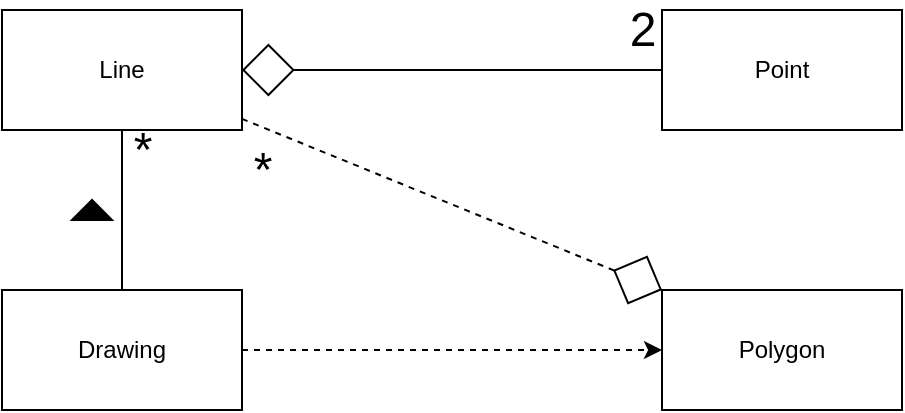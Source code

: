 <mxfile version="12.6.2" type="device"><diagram id="C5RBs43oDa-KdzZeNtuy" name="Page-1"><mxGraphModel dx="870" dy="572" grid="1" gridSize="10" guides="1" tooltips="1" connect="1" arrows="1" fold="1" page="1" pageScale="1" pageWidth="827" pageHeight="1169" math="0" shadow="0"><root><mxCell id="WIyWlLk6GJQsqaUBKTNV-0"/><mxCell id="WIyWlLk6GJQsqaUBKTNV-1" parent="WIyWlLk6GJQsqaUBKTNV-0"/><mxCell id="OC1QFDx3CKpAizdO6-g4-2" value="2" style="edgeStyle=orthogonalEdgeStyle;rounded=0;orthogonalLoop=1;jettySize=auto;html=1;endArrow=none;endFill=0;startArrow=diamond;startFill=0;startSize=24;fontSize=24;" edge="1" parent="WIyWlLk6GJQsqaUBKTNV-1" source="OC1QFDx3CKpAizdO6-g4-0" target="OC1QFDx3CKpAizdO6-g4-1"><mxGeometry x="0.905" y="20" relative="1" as="geometry"><mxPoint as="offset"/></mxGeometry></mxCell><mxCell id="OC1QFDx3CKpAizdO6-g4-4" value="*" style="edgeStyle=orthogonalEdgeStyle;rounded=0;orthogonalLoop=1;jettySize=auto;html=1;endArrow=none;endFill=0;fontSize=24;" edge="1" parent="WIyWlLk6GJQsqaUBKTNV-1" source="OC1QFDx3CKpAizdO6-g4-0" target="OC1QFDx3CKpAizdO6-g4-3"><mxGeometry x="-0.75" y="10" relative="1" as="geometry"><mxPoint as="offset"/></mxGeometry></mxCell><mxCell id="OC1QFDx3CKpAizdO6-g4-9" value="*" style="rounded=0;orthogonalLoop=1;jettySize=auto;html=1;dashed=1;startArrow=none;startFill=0;startSize=24;endArrow=diamond;endFill=0;fontSize=24;entryX=0;entryY=0;entryDx=0;entryDy=0;endSize=24;" edge="1" parent="WIyWlLk6GJQsqaUBKTNV-1" source="OC1QFDx3CKpAizdO6-g4-0" target="OC1QFDx3CKpAizdO6-g4-5"><mxGeometry x="-0.833" y="-20" relative="1" as="geometry"><mxPoint x="520" y="230" as="targetPoint"/><mxPoint as="offset"/></mxGeometry></mxCell><mxCell id="OC1QFDx3CKpAizdO6-g4-0" value="Line" style="rounded=0;whiteSpace=wrap;html=1;" vertex="1" parent="WIyWlLk6GJQsqaUBKTNV-1"><mxGeometry x="220" y="110" width="120" height="60" as="geometry"/></mxCell><mxCell id="OC1QFDx3CKpAizdO6-g4-6" value="" style="edgeStyle=orthogonalEdgeStyle;rounded=0;orthogonalLoop=1;jettySize=auto;html=1;dashed=1;" edge="1" parent="WIyWlLk6GJQsqaUBKTNV-1" source="OC1QFDx3CKpAizdO6-g4-3" target="OC1QFDx3CKpAizdO6-g4-5"><mxGeometry relative="1" as="geometry"/></mxCell><mxCell id="OC1QFDx3CKpAizdO6-g4-3" value="Drawing" style="rounded=0;whiteSpace=wrap;html=1;" vertex="1" parent="WIyWlLk6GJQsqaUBKTNV-1"><mxGeometry x="220" y="250" width="120" height="60" as="geometry"/></mxCell><mxCell id="OC1QFDx3CKpAizdO6-g4-5" value="Polygon" style="rounded=0;whiteSpace=wrap;html=1;" vertex="1" parent="WIyWlLk6GJQsqaUBKTNV-1"><mxGeometry x="550" y="250" width="120" height="60" as="geometry"/></mxCell><mxCell id="OC1QFDx3CKpAizdO6-g4-1" value="Point" style="rounded=0;whiteSpace=wrap;html=1;" vertex="1" parent="WIyWlLk6GJQsqaUBKTNV-1"><mxGeometry x="550" y="110" width="120" height="60" as="geometry"/></mxCell><mxCell id="OC1QFDx3CKpAizdO6-g4-7" value="" style="triangle;whiteSpace=wrap;html=1;fillColor=#000000;rotation=-90;" vertex="1" parent="WIyWlLk6GJQsqaUBKTNV-1"><mxGeometry x="260" y="200" width="10" height="20" as="geometry"/></mxCell></root></mxGraphModel></diagram></mxfile>